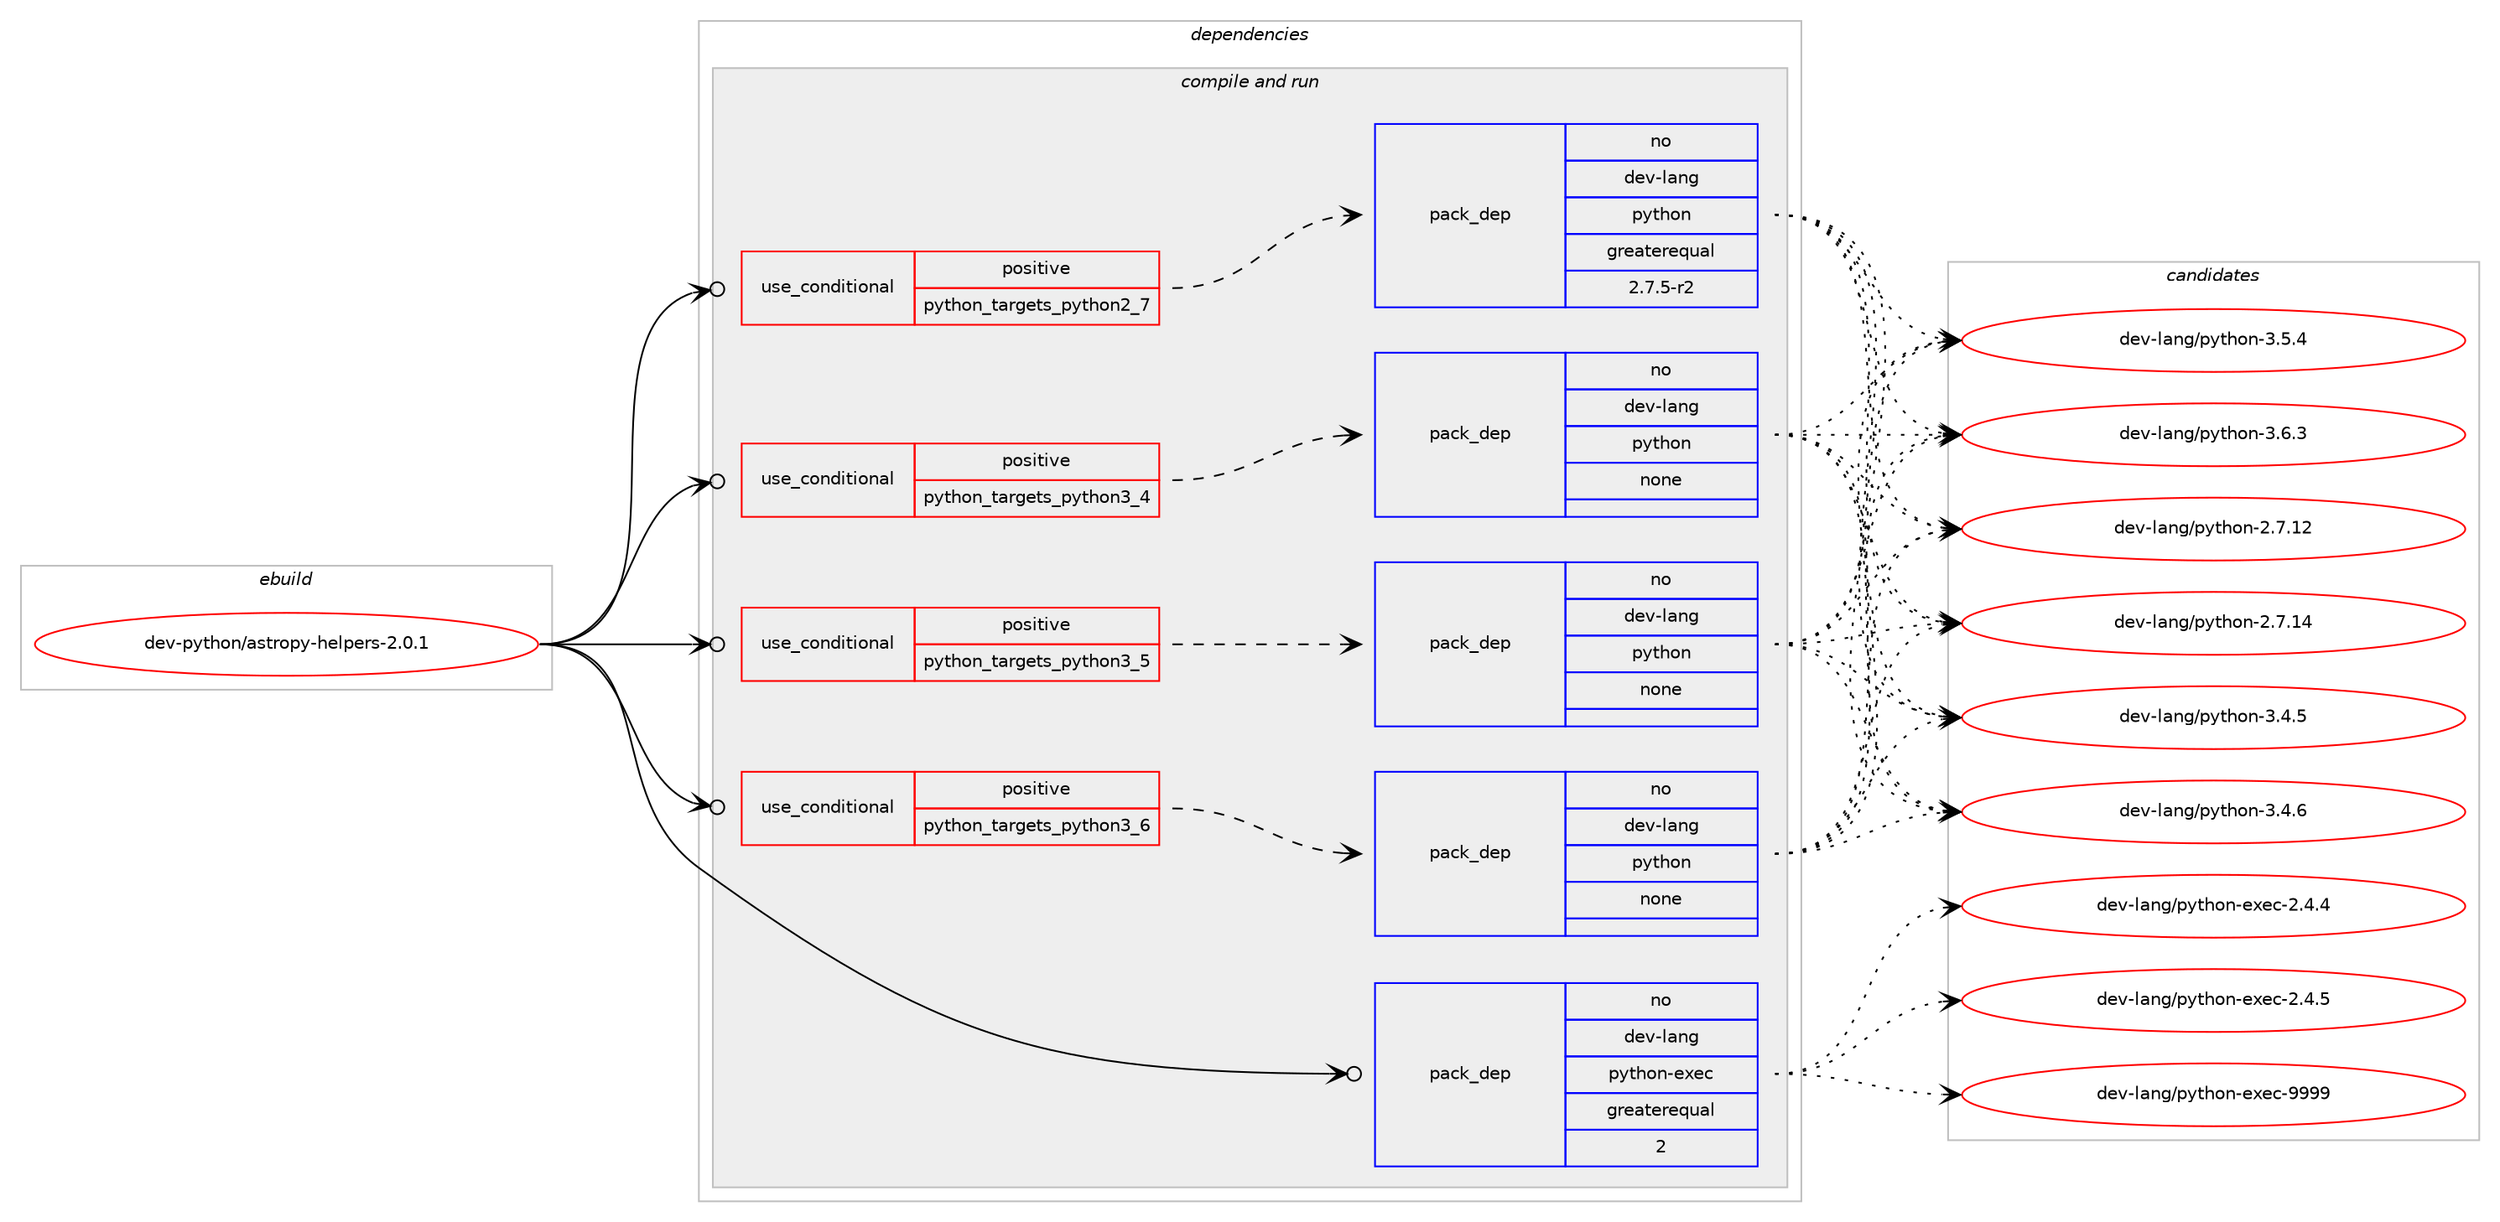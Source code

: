 digraph prolog {

# *************
# Graph options
# *************

newrank=true;
concentrate=true;
compound=true;
graph [rankdir=LR,fontname=Helvetica,fontsize=10,ranksep=1.5];#, ranksep=2.5, nodesep=0.2];
edge  [arrowhead=vee];
node  [fontname=Helvetica,fontsize=10];

# **********
# The ebuild
# **********

subgraph cluster_leftcol {
color=gray;
rank=same;
label=<<i>ebuild</i>>;
id [label="dev-python/astropy-helpers-2.0.1", color=red, width=4, href="../dev-python/astropy-helpers-2.0.1.svg"];
}

# ****************
# The dependencies
# ****************

subgraph cluster_midcol {
color=gray;
label=<<i>dependencies</i>>;
subgraph cluster_compile {
fillcolor="#eeeeee";
style=filled;
label=<<i>compile</i>>;
}
subgraph cluster_compileandrun {
fillcolor="#eeeeee";
style=filled;
label=<<i>compile and run</i>>;
subgraph cond29656 {
dependency147151 [label=<<TABLE BORDER="0" CELLBORDER="1" CELLSPACING="0" CELLPADDING="4"><TR><TD ROWSPAN="3" CELLPADDING="10">use_conditional</TD></TR><TR><TD>positive</TD></TR><TR><TD>python_targets_python2_7</TD></TR></TABLE>>, shape=none, color=red];
subgraph pack113678 {
dependency147152 [label=<<TABLE BORDER="0" CELLBORDER="1" CELLSPACING="0" CELLPADDING="4" WIDTH="220"><TR><TD ROWSPAN="6" CELLPADDING="30">pack_dep</TD></TR><TR><TD WIDTH="110">no</TD></TR><TR><TD>dev-lang</TD></TR><TR><TD>python</TD></TR><TR><TD>greaterequal</TD></TR><TR><TD>2.7.5-r2</TD></TR></TABLE>>, shape=none, color=blue];
}
dependency147151:e -> dependency147152:w [weight=20,style="dashed",arrowhead="vee"];
}
id:e -> dependency147151:w [weight=20,style="solid",arrowhead="odotvee"];
subgraph cond29657 {
dependency147153 [label=<<TABLE BORDER="0" CELLBORDER="1" CELLSPACING="0" CELLPADDING="4"><TR><TD ROWSPAN="3" CELLPADDING="10">use_conditional</TD></TR><TR><TD>positive</TD></TR><TR><TD>python_targets_python3_4</TD></TR></TABLE>>, shape=none, color=red];
subgraph pack113679 {
dependency147154 [label=<<TABLE BORDER="0" CELLBORDER="1" CELLSPACING="0" CELLPADDING="4" WIDTH="220"><TR><TD ROWSPAN="6" CELLPADDING="30">pack_dep</TD></TR><TR><TD WIDTH="110">no</TD></TR><TR><TD>dev-lang</TD></TR><TR><TD>python</TD></TR><TR><TD>none</TD></TR><TR><TD></TD></TR></TABLE>>, shape=none, color=blue];
}
dependency147153:e -> dependency147154:w [weight=20,style="dashed",arrowhead="vee"];
}
id:e -> dependency147153:w [weight=20,style="solid",arrowhead="odotvee"];
subgraph cond29658 {
dependency147155 [label=<<TABLE BORDER="0" CELLBORDER="1" CELLSPACING="0" CELLPADDING="4"><TR><TD ROWSPAN="3" CELLPADDING="10">use_conditional</TD></TR><TR><TD>positive</TD></TR><TR><TD>python_targets_python3_5</TD></TR></TABLE>>, shape=none, color=red];
subgraph pack113680 {
dependency147156 [label=<<TABLE BORDER="0" CELLBORDER="1" CELLSPACING="0" CELLPADDING="4" WIDTH="220"><TR><TD ROWSPAN="6" CELLPADDING="30">pack_dep</TD></TR><TR><TD WIDTH="110">no</TD></TR><TR><TD>dev-lang</TD></TR><TR><TD>python</TD></TR><TR><TD>none</TD></TR><TR><TD></TD></TR></TABLE>>, shape=none, color=blue];
}
dependency147155:e -> dependency147156:w [weight=20,style="dashed",arrowhead="vee"];
}
id:e -> dependency147155:w [weight=20,style="solid",arrowhead="odotvee"];
subgraph cond29659 {
dependency147157 [label=<<TABLE BORDER="0" CELLBORDER="1" CELLSPACING="0" CELLPADDING="4"><TR><TD ROWSPAN="3" CELLPADDING="10">use_conditional</TD></TR><TR><TD>positive</TD></TR><TR><TD>python_targets_python3_6</TD></TR></TABLE>>, shape=none, color=red];
subgraph pack113681 {
dependency147158 [label=<<TABLE BORDER="0" CELLBORDER="1" CELLSPACING="0" CELLPADDING="4" WIDTH="220"><TR><TD ROWSPAN="6" CELLPADDING="30">pack_dep</TD></TR><TR><TD WIDTH="110">no</TD></TR><TR><TD>dev-lang</TD></TR><TR><TD>python</TD></TR><TR><TD>none</TD></TR><TR><TD></TD></TR></TABLE>>, shape=none, color=blue];
}
dependency147157:e -> dependency147158:w [weight=20,style="dashed",arrowhead="vee"];
}
id:e -> dependency147157:w [weight=20,style="solid",arrowhead="odotvee"];
subgraph pack113682 {
dependency147159 [label=<<TABLE BORDER="0" CELLBORDER="1" CELLSPACING="0" CELLPADDING="4" WIDTH="220"><TR><TD ROWSPAN="6" CELLPADDING="30">pack_dep</TD></TR><TR><TD WIDTH="110">no</TD></TR><TR><TD>dev-lang</TD></TR><TR><TD>python-exec</TD></TR><TR><TD>greaterequal</TD></TR><TR><TD>2</TD></TR></TABLE>>, shape=none, color=blue];
}
id:e -> dependency147159:w [weight=20,style="solid",arrowhead="odotvee"];
}
subgraph cluster_run {
fillcolor="#eeeeee";
style=filled;
label=<<i>run</i>>;
}
}

# **************
# The candidates
# **************

subgraph cluster_choices {
rank=same;
color=gray;
label=<<i>candidates</i>>;

subgraph choice113678 {
color=black;
nodesep=1;
choice10010111845108971101034711212111610411111045504655464950 [label="dev-lang/python-2.7.12", color=red, width=4,href="../dev-lang/python-2.7.12.svg"];
choice10010111845108971101034711212111610411111045504655464952 [label="dev-lang/python-2.7.14", color=red, width=4,href="../dev-lang/python-2.7.14.svg"];
choice100101118451089711010347112121116104111110455146524653 [label="dev-lang/python-3.4.5", color=red, width=4,href="../dev-lang/python-3.4.5.svg"];
choice100101118451089711010347112121116104111110455146524654 [label="dev-lang/python-3.4.6", color=red, width=4,href="../dev-lang/python-3.4.6.svg"];
choice100101118451089711010347112121116104111110455146534652 [label="dev-lang/python-3.5.4", color=red, width=4,href="../dev-lang/python-3.5.4.svg"];
choice100101118451089711010347112121116104111110455146544651 [label="dev-lang/python-3.6.3", color=red, width=4,href="../dev-lang/python-3.6.3.svg"];
dependency147152:e -> choice10010111845108971101034711212111610411111045504655464950:w [style=dotted,weight="100"];
dependency147152:e -> choice10010111845108971101034711212111610411111045504655464952:w [style=dotted,weight="100"];
dependency147152:e -> choice100101118451089711010347112121116104111110455146524653:w [style=dotted,weight="100"];
dependency147152:e -> choice100101118451089711010347112121116104111110455146524654:w [style=dotted,weight="100"];
dependency147152:e -> choice100101118451089711010347112121116104111110455146534652:w [style=dotted,weight="100"];
dependency147152:e -> choice100101118451089711010347112121116104111110455146544651:w [style=dotted,weight="100"];
}
subgraph choice113679 {
color=black;
nodesep=1;
choice10010111845108971101034711212111610411111045504655464950 [label="dev-lang/python-2.7.12", color=red, width=4,href="../dev-lang/python-2.7.12.svg"];
choice10010111845108971101034711212111610411111045504655464952 [label="dev-lang/python-2.7.14", color=red, width=4,href="../dev-lang/python-2.7.14.svg"];
choice100101118451089711010347112121116104111110455146524653 [label="dev-lang/python-3.4.5", color=red, width=4,href="../dev-lang/python-3.4.5.svg"];
choice100101118451089711010347112121116104111110455146524654 [label="dev-lang/python-3.4.6", color=red, width=4,href="../dev-lang/python-3.4.6.svg"];
choice100101118451089711010347112121116104111110455146534652 [label="dev-lang/python-3.5.4", color=red, width=4,href="../dev-lang/python-3.5.4.svg"];
choice100101118451089711010347112121116104111110455146544651 [label="dev-lang/python-3.6.3", color=red, width=4,href="../dev-lang/python-3.6.3.svg"];
dependency147154:e -> choice10010111845108971101034711212111610411111045504655464950:w [style=dotted,weight="100"];
dependency147154:e -> choice10010111845108971101034711212111610411111045504655464952:w [style=dotted,weight="100"];
dependency147154:e -> choice100101118451089711010347112121116104111110455146524653:w [style=dotted,weight="100"];
dependency147154:e -> choice100101118451089711010347112121116104111110455146524654:w [style=dotted,weight="100"];
dependency147154:e -> choice100101118451089711010347112121116104111110455146534652:w [style=dotted,weight="100"];
dependency147154:e -> choice100101118451089711010347112121116104111110455146544651:w [style=dotted,weight="100"];
}
subgraph choice113680 {
color=black;
nodesep=1;
choice10010111845108971101034711212111610411111045504655464950 [label="dev-lang/python-2.7.12", color=red, width=4,href="../dev-lang/python-2.7.12.svg"];
choice10010111845108971101034711212111610411111045504655464952 [label="dev-lang/python-2.7.14", color=red, width=4,href="../dev-lang/python-2.7.14.svg"];
choice100101118451089711010347112121116104111110455146524653 [label="dev-lang/python-3.4.5", color=red, width=4,href="../dev-lang/python-3.4.5.svg"];
choice100101118451089711010347112121116104111110455146524654 [label="dev-lang/python-3.4.6", color=red, width=4,href="../dev-lang/python-3.4.6.svg"];
choice100101118451089711010347112121116104111110455146534652 [label="dev-lang/python-3.5.4", color=red, width=4,href="../dev-lang/python-3.5.4.svg"];
choice100101118451089711010347112121116104111110455146544651 [label="dev-lang/python-3.6.3", color=red, width=4,href="../dev-lang/python-3.6.3.svg"];
dependency147156:e -> choice10010111845108971101034711212111610411111045504655464950:w [style=dotted,weight="100"];
dependency147156:e -> choice10010111845108971101034711212111610411111045504655464952:w [style=dotted,weight="100"];
dependency147156:e -> choice100101118451089711010347112121116104111110455146524653:w [style=dotted,weight="100"];
dependency147156:e -> choice100101118451089711010347112121116104111110455146524654:w [style=dotted,weight="100"];
dependency147156:e -> choice100101118451089711010347112121116104111110455146534652:w [style=dotted,weight="100"];
dependency147156:e -> choice100101118451089711010347112121116104111110455146544651:w [style=dotted,weight="100"];
}
subgraph choice113681 {
color=black;
nodesep=1;
choice10010111845108971101034711212111610411111045504655464950 [label="dev-lang/python-2.7.12", color=red, width=4,href="../dev-lang/python-2.7.12.svg"];
choice10010111845108971101034711212111610411111045504655464952 [label="dev-lang/python-2.7.14", color=red, width=4,href="../dev-lang/python-2.7.14.svg"];
choice100101118451089711010347112121116104111110455146524653 [label="dev-lang/python-3.4.5", color=red, width=4,href="../dev-lang/python-3.4.5.svg"];
choice100101118451089711010347112121116104111110455146524654 [label="dev-lang/python-3.4.6", color=red, width=4,href="../dev-lang/python-3.4.6.svg"];
choice100101118451089711010347112121116104111110455146534652 [label="dev-lang/python-3.5.4", color=red, width=4,href="../dev-lang/python-3.5.4.svg"];
choice100101118451089711010347112121116104111110455146544651 [label="dev-lang/python-3.6.3", color=red, width=4,href="../dev-lang/python-3.6.3.svg"];
dependency147158:e -> choice10010111845108971101034711212111610411111045504655464950:w [style=dotted,weight="100"];
dependency147158:e -> choice10010111845108971101034711212111610411111045504655464952:w [style=dotted,weight="100"];
dependency147158:e -> choice100101118451089711010347112121116104111110455146524653:w [style=dotted,weight="100"];
dependency147158:e -> choice100101118451089711010347112121116104111110455146524654:w [style=dotted,weight="100"];
dependency147158:e -> choice100101118451089711010347112121116104111110455146534652:w [style=dotted,weight="100"];
dependency147158:e -> choice100101118451089711010347112121116104111110455146544651:w [style=dotted,weight="100"];
}
subgraph choice113682 {
color=black;
nodesep=1;
choice1001011184510897110103471121211161041111104510112010199455046524652 [label="dev-lang/python-exec-2.4.4", color=red, width=4,href="../dev-lang/python-exec-2.4.4.svg"];
choice1001011184510897110103471121211161041111104510112010199455046524653 [label="dev-lang/python-exec-2.4.5", color=red, width=4,href="../dev-lang/python-exec-2.4.5.svg"];
choice10010111845108971101034711212111610411111045101120101994557575757 [label="dev-lang/python-exec-9999", color=red, width=4,href="../dev-lang/python-exec-9999.svg"];
dependency147159:e -> choice1001011184510897110103471121211161041111104510112010199455046524652:w [style=dotted,weight="100"];
dependency147159:e -> choice1001011184510897110103471121211161041111104510112010199455046524653:w [style=dotted,weight="100"];
dependency147159:e -> choice10010111845108971101034711212111610411111045101120101994557575757:w [style=dotted,weight="100"];
}
}

}
